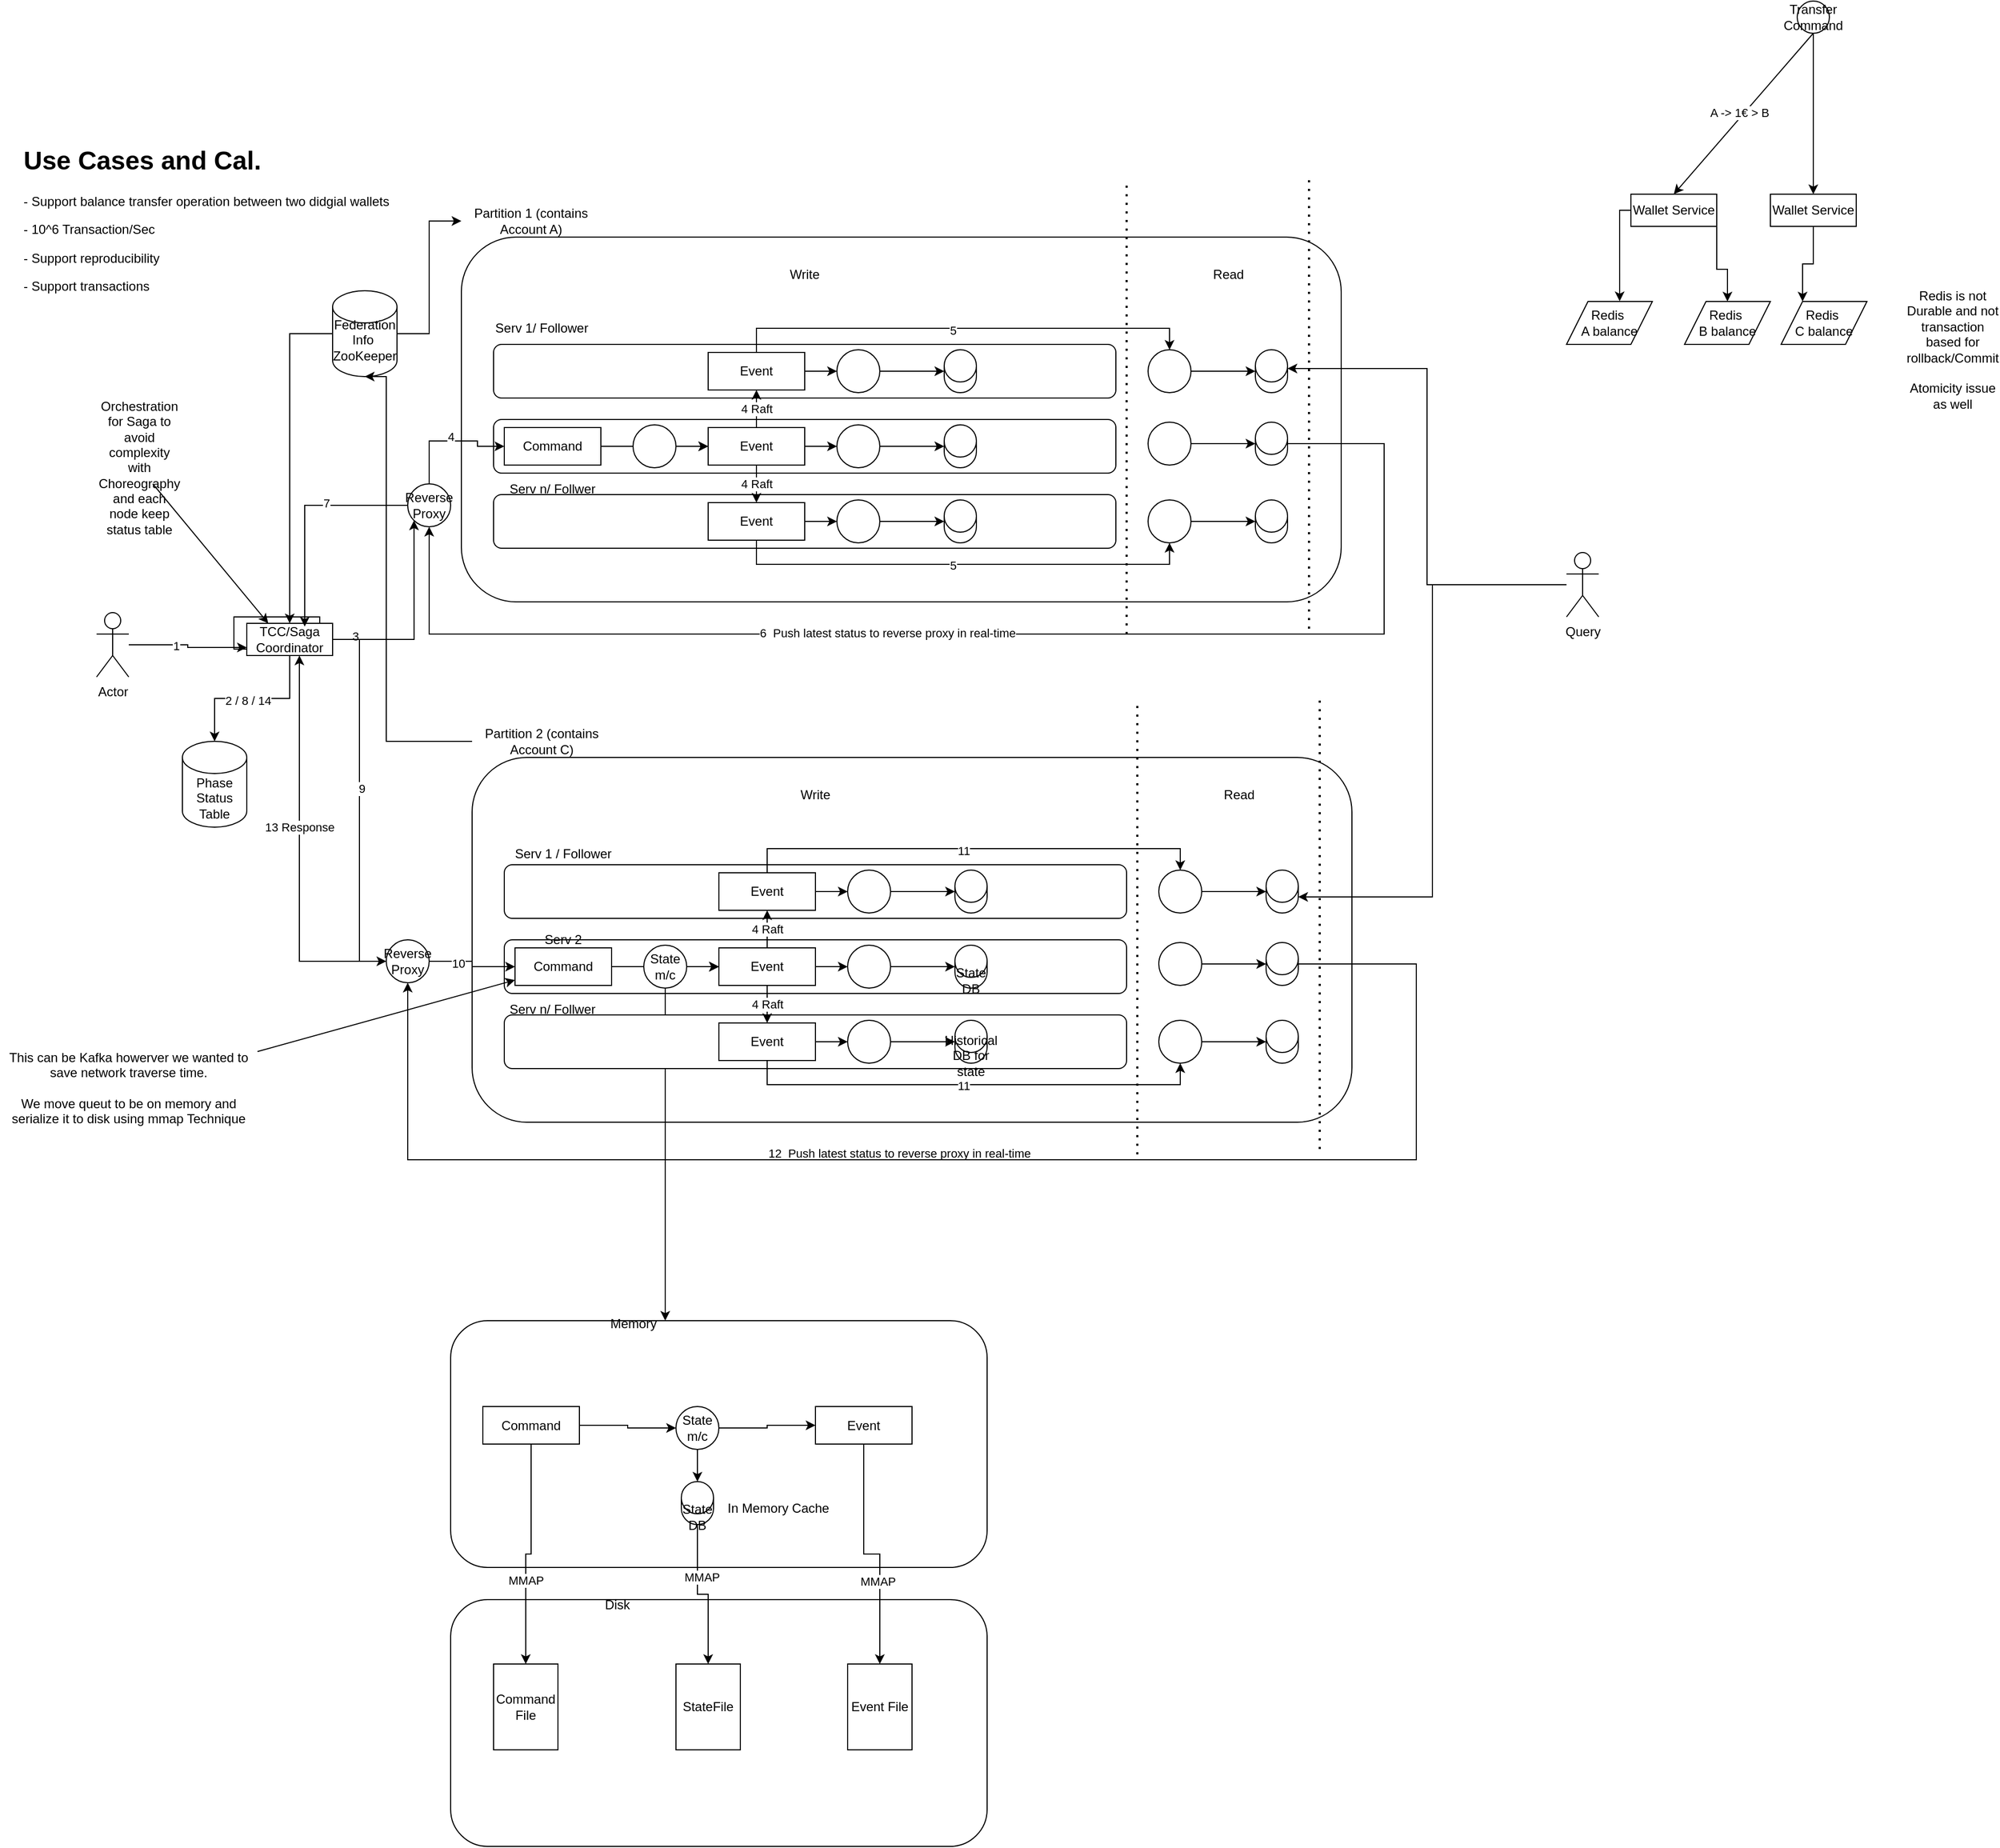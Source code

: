<mxfile version="24.7.17">
  <diagram name="Page-1" id="xOBLhyYj3MYxFQuUd8QE">
    <mxGraphModel dx="2524" dy="1816" grid="1" gridSize="10" guides="1" tooltips="1" connect="1" arrows="1" fold="1" page="1" pageScale="1" pageWidth="850" pageHeight="1100" math="0" shadow="0">
      <root>
        <mxCell id="0" />
        <mxCell id="1" parent="0" />
        <mxCell id="aTDH64eMhzKc28g5l6rG-189" value="" style="rounded=0;whiteSpace=wrap;html=1;" parent="1" vertex="1">
          <mxGeometry x="-232" y="544" width="80" height="30" as="geometry" />
        </mxCell>
        <mxCell id="gIsAO9YqK1bIzBQVH5LV-1" value="&lt;h1 style=&quot;margin-top: 0px;&quot;&gt;Use Cases and Cal.&lt;/h1&gt;&lt;p&gt;- Support balance transfer operation between two didgial wallets&lt;/p&gt;&lt;p&gt;- 10^6 Transaction/Sec&lt;/p&gt;&lt;p&gt;- Support reproducibility&lt;/p&gt;&lt;p&gt;- Support transactions&lt;/p&gt;" style="text;html=1;whiteSpace=wrap;overflow=hidden;rounded=0;" parent="1" vertex="1">
          <mxGeometry x="-430" y="97.5" width="350" height="162.5" as="geometry" />
        </mxCell>
        <mxCell id="aTDH64eMhzKc28g5l6rG-17" style="edgeStyle=orthogonalEdgeStyle;rounded=0;orthogonalLoop=1;jettySize=auto;html=1;entryX=0.5;entryY=0;entryDx=0;entryDy=0;" parent="1" source="gIsAO9YqK1bIzBQVH5LV-3" target="aTDH64eMhzKc28g5l6rG-14" edge="1">
          <mxGeometry relative="1" as="geometry">
            <Array as="points">
              <mxPoint x="1150" y="220" />
            </Array>
          </mxGeometry>
        </mxCell>
        <mxCell id="gIsAO9YqK1bIzBQVH5LV-3" value="Wallet Service" style="rounded=0;whiteSpace=wrap;html=1;" parent="1" vertex="1">
          <mxGeometry x="1070" y="150" width="80" height="30" as="geometry" />
        </mxCell>
        <mxCell id="aTDH64eMhzKc28g5l6rG-21" style="edgeStyle=orthogonalEdgeStyle;rounded=0;orthogonalLoop=1;jettySize=auto;html=1;entryX=0.25;entryY=0;entryDx=0;entryDy=0;" parent="1" source="aTDH64eMhzKc28g5l6rG-1" target="aTDH64eMhzKc28g5l6rG-15" edge="1">
          <mxGeometry relative="1" as="geometry" />
        </mxCell>
        <mxCell id="aTDH64eMhzKc28g5l6rG-1" value="Wallet Service" style="rounded=0;whiteSpace=wrap;html=1;" parent="1" vertex="1">
          <mxGeometry x="1200" y="150" width="80" height="30" as="geometry" />
        </mxCell>
        <mxCell id="aTDH64eMhzKc28g5l6rG-12" style="edgeStyle=orthogonalEdgeStyle;rounded=0;orthogonalLoop=1;jettySize=auto;html=1;entryX=0.5;entryY=0;entryDx=0;entryDy=0;" parent="1" source="aTDH64eMhzKc28g5l6rG-4" target="aTDH64eMhzKc28g5l6rG-1" edge="1">
          <mxGeometry relative="1" as="geometry" />
        </mxCell>
        <mxCell id="aTDH64eMhzKc28g5l6rG-4" value="Transfer Command" style="ellipse;whiteSpace=wrap;html=1;aspect=fixed;" parent="1" vertex="1">
          <mxGeometry x="1225" y="-30" width="30" height="30" as="geometry" />
        </mxCell>
        <mxCell id="aTDH64eMhzKc28g5l6rG-6" value="" style="endArrow=classic;html=1;rounded=0;exitX=0.5;exitY=1;exitDx=0;exitDy=0;entryX=0.5;entryY=0;entryDx=0;entryDy=0;" parent="1" source="aTDH64eMhzKc28g5l6rG-4" target="gIsAO9YqK1bIzBQVH5LV-3" edge="1">
          <mxGeometry width="50" height="50" relative="1" as="geometry">
            <mxPoint x="1220" y="80" as="sourcePoint" />
            <mxPoint x="1270" y="30" as="targetPoint" />
          </mxGeometry>
        </mxCell>
        <mxCell id="aTDH64eMhzKc28g5l6rG-7" value="A -&amp;gt; 1€ &amp;gt; B" style="edgeLabel;html=1;align=center;verticalAlign=middle;resizable=0;points=[];" parent="aTDH64eMhzKc28g5l6rG-6" connectable="0" vertex="1">
          <mxGeometry x="0.019" y="-4" relative="1" as="geometry">
            <mxPoint as="offset" />
          </mxGeometry>
        </mxCell>
        <mxCell id="aTDH64eMhzKc28g5l6rG-34" style="edgeStyle=orthogonalEdgeStyle;rounded=0;orthogonalLoop=1;jettySize=auto;html=1;" parent="1" source="aTDH64eMhzKc28g5l6rG-8" target="aTDH64eMhzKc28g5l6rG-33" edge="1">
          <mxGeometry relative="1" as="geometry">
            <Array as="points">
              <mxPoint x="-50" y="280" />
              <mxPoint x="-50" y="175" />
            </Array>
          </mxGeometry>
        </mxCell>
        <mxCell id="aTDH64eMhzKc28g5l6rG-188" style="edgeStyle=orthogonalEdgeStyle;rounded=0;orthogonalLoop=1;jettySize=auto;html=1;entryX=0.5;entryY=0;entryDx=0;entryDy=0;" parent="1" source="aTDH64eMhzKc28g5l6rG-8" target="aTDH64eMhzKc28g5l6rG-25" edge="1">
          <mxGeometry relative="1" as="geometry">
            <Array as="points">
              <mxPoint x="-180" y="280" />
            </Array>
          </mxGeometry>
        </mxCell>
        <mxCell id="aTDH64eMhzKc28g5l6rG-8" value="Federation Info&amp;nbsp;&lt;br&gt;ZooKeeper&lt;br&gt;&lt;div&gt;&lt;br&gt;&lt;/div&gt;" style="shape=cylinder3;whiteSpace=wrap;html=1;boundedLbl=1;backgroundOutline=1;size=15;" parent="1" vertex="1">
          <mxGeometry x="-140" y="240" width="60" height="80" as="geometry" />
        </mxCell>
        <mxCell id="aTDH64eMhzKc28g5l6rG-13" value="Redis&amp;nbsp;&lt;br&gt;A balance" style="shape=parallelogram;perimeter=parallelogramPerimeter;whiteSpace=wrap;html=1;fixedSize=1;" parent="1" vertex="1">
          <mxGeometry x="1010" y="250" width="80" height="40" as="geometry" />
        </mxCell>
        <mxCell id="aTDH64eMhzKc28g5l6rG-14" value="Redis&amp;nbsp;&lt;br&gt;B balance" style="shape=parallelogram;perimeter=parallelogramPerimeter;whiteSpace=wrap;html=1;fixedSize=1;" parent="1" vertex="1">
          <mxGeometry x="1120" y="250" width="80" height="40" as="geometry" />
        </mxCell>
        <mxCell id="aTDH64eMhzKc28g5l6rG-15" value="Redis&amp;nbsp;&lt;br&gt;C balance" style="shape=parallelogram;perimeter=parallelogramPerimeter;whiteSpace=wrap;html=1;fixedSize=1;" parent="1" vertex="1">
          <mxGeometry x="1210" y="250" width="80" height="40" as="geometry" />
        </mxCell>
        <mxCell id="aTDH64eMhzKc28g5l6rG-22" value="Redis is not Durable and not transaction based for rollback/Commit&lt;br&gt;&lt;br&gt;Atomicity issue as well" style="text;html=1;align=center;verticalAlign=middle;whiteSpace=wrap;rounded=0;" parent="1" vertex="1">
          <mxGeometry x="1340" y="280" width="60" height="30" as="geometry" />
        </mxCell>
        <mxCell id="aTDH64eMhzKc28g5l6rG-29" style="edgeStyle=orthogonalEdgeStyle;rounded=0;orthogonalLoop=1;jettySize=auto;html=1;entryX=0;entryY=0.75;entryDx=0;entryDy=0;" parent="1" source="aTDH64eMhzKc28g5l6rG-24" target="aTDH64eMhzKc28g5l6rG-25" edge="1">
          <mxGeometry relative="1" as="geometry" />
        </mxCell>
        <mxCell id="aTDH64eMhzKc28g5l6rG-91" value="1" style="edgeLabel;html=1;align=center;verticalAlign=middle;resizable=0;points=[];" parent="aTDH64eMhzKc28g5l6rG-29" connectable="0" vertex="1">
          <mxGeometry x="-0.218" y="-1" relative="1" as="geometry">
            <mxPoint as="offset" />
          </mxGeometry>
        </mxCell>
        <mxCell id="aTDH64eMhzKc28g5l6rG-24" value="Actor" style="shape=umlActor;verticalLabelPosition=bottom;verticalAlign=top;html=1;outlineConnect=0;" parent="1" vertex="1">
          <mxGeometry x="-360" y="540" width="30" height="60" as="geometry" />
        </mxCell>
        <mxCell id="aTDH64eMhzKc28g5l6rG-31" style="edgeStyle=orthogonalEdgeStyle;rounded=0;orthogonalLoop=1;jettySize=auto;html=1;" parent="1" source="aTDH64eMhzKc28g5l6rG-25" target="aTDH64eMhzKc28g5l6rG-30" edge="1">
          <mxGeometry relative="1" as="geometry" />
        </mxCell>
        <mxCell id="aTDH64eMhzKc28g5l6rG-92" value="2" style="edgeLabel;html=1;align=center;verticalAlign=middle;resizable=0;points=[];" parent="aTDH64eMhzKc28g5l6rG-31" connectable="0" vertex="1">
          <mxGeometry x="0.12" y="2" relative="1" as="geometry">
            <mxPoint as="offset" />
          </mxGeometry>
        </mxCell>
        <mxCell id="aTDH64eMhzKc28g5l6rG-147" value="2 / 8 / 14" style="edgeLabel;html=1;align=center;verticalAlign=middle;resizable=0;points=[];" parent="aTDH64eMhzKc28g5l6rG-31" connectable="0" vertex="1">
          <mxGeometry x="0.053" y="2" relative="1" as="geometry">
            <mxPoint as="offset" />
          </mxGeometry>
        </mxCell>
        <mxCell id="aTDH64eMhzKc28g5l6rG-89" style="edgeStyle=orthogonalEdgeStyle;rounded=0;orthogonalLoop=1;jettySize=auto;html=1;entryX=0;entryY=1;entryDx=0;entryDy=0;" parent="1" source="aTDH64eMhzKc28g5l6rG-25" target="aTDH64eMhzKc28g5l6rG-87" edge="1">
          <mxGeometry relative="1" as="geometry" />
        </mxCell>
        <mxCell id="aTDH64eMhzKc28g5l6rG-90" value="3" style="edgeLabel;html=1;align=center;verticalAlign=middle;resizable=0;points=[];" parent="aTDH64eMhzKc28g5l6rG-89" connectable="0" vertex="1">
          <mxGeometry x="-0.775" y="3" relative="1" as="geometry">
            <mxPoint as="offset" />
          </mxGeometry>
        </mxCell>
        <mxCell id="aTDH64eMhzKc28g5l6rG-149" style="edgeStyle=orthogonalEdgeStyle;rounded=0;orthogonalLoop=1;jettySize=auto;html=1;entryX=0;entryY=0.5;entryDx=0;entryDy=0;" parent="1" source="aTDH64eMhzKc28g5l6rG-25" target="aTDH64eMhzKc28g5l6rG-148" edge="1">
          <mxGeometry relative="1" as="geometry" />
        </mxCell>
        <mxCell id="aTDH64eMhzKc28g5l6rG-150" value="9" style="edgeLabel;html=1;align=center;verticalAlign=middle;resizable=0;points=[];" parent="aTDH64eMhzKc28g5l6rG-149" connectable="0" vertex="1">
          <mxGeometry x="-0.063" y="2" relative="1" as="geometry">
            <mxPoint as="offset" />
          </mxGeometry>
        </mxCell>
        <mxCell id="aTDH64eMhzKc28g5l6rG-25" value="TCC/Saga&lt;br&gt;Coordinator" style="rounded=0;whiteSpace=wrap;html=1;" parent="1" vertex="1">
          <mxGeometry x="-220" y="550" width="80" height="30" as="geometry" />
        </mxCell>
        <mxCell id="aTDH64eMhzKc28g5l6rG-26" value="Orchestration for Saga to avoid complexity with Choreography and each node keep status table" style="text;html=1;align=center;verticalAlign=middle;whiteSpace=wrap;rounded=0;" parent="1" vertex="1">
          <mxGeometry x="-350" y="390" width="60" height="30" as="geometry" />
        </mxCell>
        <mxCell id="aTDH64eMhzKc28g5l6rG-27" value="" style="endArrow=classic;html=1;rounded=0;entryX=0.25;entryY=0;entryDx=0;entryDy=0;" parent="1" source="aTDH64eMhzKc28g5l6rG-26" target="aTDH64eMhzKc28g5l6rG-25" edge="1">
          <mxGeometry width="50" height="50" relative="1" as="geometry">
            <mxPoint x="-170" y="470" as="sourcePoint" />
            <mxPoint x="-120" y="420" as="targetPoint" />
          </mxGeometry>
        </mxCell>
        <mxCell id="aTDH64eMhzKc28g5l6rG-30" value="&lt;div&gt;Phase Status Table&lt;/div&gt;" style="shape=cylinder3;whiteSpace=wrap;html=1;boundedLbl=1;backgroundOutline=1;size=15;" parent="1" vertex="1">
          <mxGeometry x="-280" y="660" width="60" height="80" as="geometry" />
        </mxCell>
        <mxCell id="aTDH64eMhzKc28g5l6rG-32" value="" style="rounded=1;whiteSpace=wrap;html=1;" parent="1" vertex="1">
          <mxGeometry x="-20" y="190" width="820" height="340" as="geometry" />
        </mxCell>
        <mxCell id="aTDH64eMhzKc28g5l6rG-33" value="Partition 1 (contains Account A)" style="text;html=1;align=center;verticalAlign=middle;whiteSpace=wrap;rounded=0;" parent="1" vertex="1">
          <mxGeometry x="-20" y="160" width="130" height="30" as="geometry" />
        </mxCell>
        <mxCell id="aTDH64eMhzKc28g5l6rG-36" value="" style="rounded=1;whiteSpace=wrap;html=1;" parent="1" vertex="1">
          <mxGeometry x="10" y="360" width="580" height="50" as="geometry" />
        </mxCell>
        <mxCell id="aTDH64eMhzKc28g5l6rG-46" value="" style="edgeStyle=orthogonalEdgeStyle;rounded=0;orthogonalLoop=1;jettySize=auto;html=1;" parent="1" source="aTDH64eMhzKc28g5l6rG-38" target="aTDH64eMhzKc28g5l6rG-40" edge="1">
          <mxGeometry relative="1" as="geometry" />
        </mxCell>
        <mxCell id="aTDH64eMhzKc28g5l6rG-38" value="Command" style="rounded=0;whiteSpace=wrap;html=1;" parent="1" vertex="1">
          <mxGeometry x="20" y="367.5" width="90" height="35" as="geometry" />
        </mxCell>
        <mxCell id="aTDH64eMhzKc28g5l6rG-45" value="" style="edgeStyle=orthogonalEdgeStyle;rounded=0;orthogonalLoop=1;jettySize=auto;html=1;" parent="1" source="aTDH64eMhzKc28g5l6rG-39" target="aTDH64eMhzKc28g5l6rG-40" edge="1">
          <mxGeometry relative="1" as="geometry" />
        </mxCell>
        <mxCell id="aTDH64eMhzKc28g5l6rG-39" value="" style="ellipse;whiteSpace=wrap;html=1;aspect=fixed;" parent="1" vertex="1">
          <mxGeometry x="140" y="365" width="40" height="40" as="geometry" />
        </mxCell>
        <mxCell id="aTDH64eMhzKc28g5l6rG-44" style="edgeStyle=orthogonalEdgeStyle;rounded=0;orthogonalLoop=1;jettySize=auto;html=1;" parent="1" source="aTDH64eMhzKc28g5l6rG-40" target="aTDH64eMhzKc28g5l6rG-41" edge="1">
          <mxGeometry relative="1" as="geometry" />
        </mxCell>
        <mxCell id="aTDH64eMhzKc28g5l6rG-40" value="Event" style="rounded=0;whiteSpace=wrap;html=1;" parent="1" vertex="1">
          <mxGeometry x="210" y="367.5" width="90" height="35" as="geometry" />
        </mxCell>
        <mxCell id="aTDH64eMhzKc28g5l6rG-43" style="edgeStyle=orthogonalEdgeStyle;rounded=0;orthogonalLoop=1;jettySize=auto;html=1;" parent="1" source="aTDH64eMhzKc28g5l6rG-41" target="aTDH64eMhzKc28g5l6rG-42" edge="1">
          <mxGeometry relative="1" as="geometry" />
        </mxCell>
        <mxCell id="aTDH64eMhzKc28g5l6rG-41" value="" style="ellipse;whiteSpace=wrap;html=1;aspect=fixed;" parent="1" vertex="1">
          <mxGeometry x="330" y="365" width="40" height="40" as="geometry" />
        </mxCell>
        <mxCell id="aTDH64eMhzKc28g5l6rG-42" value="" style="shape=cylinder3;whiteSpace=wrap;html=1;boundedLbl=1;backgroundOutline=1;size=15;" parent="1" vertex="1">
          <mxGeometry x="430" y="365" width="30" height="40" as="geometry" />
        </mxCell>
        <mxCell id="aTDH64eMhzKc28g5l6rG-47" value="" style="rounded=1;whiteSpace=wrap;html=1;" parent="1" vertex="1">
          <mxGeometry x="10" y="430" width="580" height="50" as="geometry" />
        </mxCell>
        <mxCell id="aTDH64eMhzKc28g5l6rG-52" style="edgeStyle=orthogonalEdgeStyle;rounded=0;orthogonalLoop=1;jettySize=auto;html=1;" parent="1" source="aTDH64eMhzKc28g5l6rG-53" target="aTDH64eMhzKc28g5l6rG-55" edge="1">
          <mxGeometry relative="1" as="geometry" />
        </mxCell>
        <mxCell id="aTDH64eMhzKc28g5l6rG-81" style="edgeStyle=orthogonalEdgeStyle;rounded=0;orthogonalLoop=1;jettySize=auto;html=1;entryX=0.5;entryY=1;entryDx=0;entryDy=0;" parent="1" source="aTDH64eMhzKc28g5l6rG-53" target="aTDH64eMhzKc28g5l6rG-77" edge="1">
          <mxGeometry relative="1" as="geometry">
            <Array as="points">
              <mxPoint x="255" y="495" />
              <mxPoint x="640" y="495" />
            </Array>
          </mxGeometry>
        </mxCell>
        <mxCell id="aTDH64eMhzKc28g5l6rG-98" value="5" style="edgeLabel;html=1;align=center;verticalAlign=middle;resizable=0;points=[];" parent="aTDH64eMhzKc28g5l6rG-81" connectable="0" vertex="1">
          <mxGeometry x="-0.043" y="-1" relative="1" as="geometry">
            <mxPoint x="1" as="offset" />
          </mxGeometry>
        </mxCell>
        <mxCell id="aTDH64eMhzKc28g5l6rG-53" value="Event" style="rounded=0;whiteSpace=wrap;html=1;" parent="1" vertex="1">
          <mxGeometry x="210" y="437.5" width="90" height="35" as="geometry" />
        </mxCell>
        <mxCell id="aTDH64eMhzKc28g5l6rG-54" style="edgeStyle=orthogonalEdgeStyle;rounded=0;orthogonalLoop=1;jettySize=auto;html=1;" parent="1" source="aTDH64eMhzKc28g5l6rG-55" target="aTDH64eMhzKc28g5l6rG-56" edge="1">
          <mxGeometry relative="1" as="geometry" />
        </mxCell>
        <mxCell id="aTDH64eMhzKc28g5l6rG-55" value="" style="ellipse;whiteSpace=wrap;html=1;aspect=fixed;" parent="1" vertex="1">
          <mxGeometry x="330" y="435" width="40" height="40" as="geometry" />
        </mxCell>
        <mxCell id="aTDH64eMhzKc28g5l6rG-56" value="" style="shape=cylinder3;whiteSpace=wrap;html=1;boundedLbl=1;backgroundOutline=1;size=15;" parent="1" vertex="1">
          <mxGeometry x="430" y="435" width="30" height="40" as="geometry" />
        </mxCell>
        <mxCell id="aTDH64eMhzKc28g5l6rG-57" value="" style="rounded=1;whiteSpace=wrap;html=1;" parent="1" vertex="1">
          <mxGeometry x="10" y="290" width="580" height="50" as="geometry" />
        </mxCell>
        <mxCell id="aTDH64eMhzKc28g5l6rG-62" style="edgeStyle=orthogonalEdgeStyle;rounded=0;orthogonalLoop=1;jettySize=auto;html=1;" parent="1" source="aTDH64eMhzKc28g5l6rG-63" target="aTDH64eMhzKc28g5l6rG-65" edge="1">
          <mxGeometry relative="1" as="geometry" />
        </mxCell>
        <mxCell id="aTDH64eMhzKc28g5l6rG-80" style="edgeStyle=orthogonalEdgeStyle;rounded=0;orthogonalLoop=1;jettySize=auto;html=1;entryX=0.5;entryY=0;entryDx=0;entryDy=0;" parent="1" source="aTDH64eMhzKc28g5l6rG-63" target="aTDH64eMhzKc28g5l6rG-69" edge="1">
          <mxGeometry relative="1" as="geometry">
            <Array as="points">
              <mxPoint x="255" y="275" />
              <mxPoint x="640" y="275" />
            </Array>
          </mxGeometry>
        </mxCell>
        <mxCell id="aTDH64eMhzKc28g5l6rG-99" value="5" style="edgeLabel;html=1;align=center;verticalAlign=middle;resizable=0;points=[];" parent="aTDH64eMhzKc28g5l6rG-80" connectable="0" vertex="1">
          <mxGeometry x="-0.043" y="-2" relative="1" as="geometry">
            <mxPoint x="1" as="offset" />
          </mxGeometry>
        </mxCell>
        <mxCell id="aTDH64eMhzKc28g5l6rG-63" value="Event" style="rounded=0;whiteSpace=wrap;html=1;" parent="1" vertex="1">
          <mxGeometry x="210" y="297.5" width="90" height="35" as="geometry" />
        </mxCell>
        <mxCell id="aTDH64eMhzKc28g5l6rG-64" style="edgeStyle=orthogonalEdgeStyle;rounded=0;orthogonalLoop=1;jettySize=auto;html=1;" parent="1" source="aTDH64eMhzKc28g5l6rG-65" target="aTDH64eMhzKc28g5l6rG-66" edge="1">
          <mxGeometry relative="1" as="geometry" />
        </mxCell>
        <mxCell id="aTDH64eMhzKc28g5l6rG-65" value="" style="ellipse;whiteSpace=wrap;html=1;aspect=fixed;" parent="1" vertex="1">
          <mxGeometry x="330" y="295" width="40" height="40" as="geometry" />
        </mxCell>
        <mxCell id="aTDH64eMhzKc28g5l6rG-66" value="" style="shape=cylinder3;whiteSpace=wrap;html=1;boundedLbl=1;backgroundOutline=1;size=15;" parent="1" vertex="1">
          <mxGeometry x="430" y="295" width="30" height="40" as="geometry" />
        </mxCell>
        <mxCell id="aTDH64eMhzKc28g5l6rG-67" value="4 Raft" style="edgeStyle=orthogonalEdgeStyle;rounded=0;orthogonalLoop=1;jettySize=auto;html=1;entryX=0.5;entryY=1;entryDx=0;entryDy=0;" parent="1" source="aTDH64eMhzKc28g5l6rG-40" target="aTDH64eMhzKc28g5l6rG-63" edge="1">
          <mxGeometry relative="1" as="geometry" />
        </mxCell>
        <mxCell id="aTDH64eMhzKc28g5l6rG-68" value="4 Raft" style="edgeStyle=orthogonalEdgeStyle;rounded=0;orthogonalLoop=1;jettySize=auto;html=1;" parent="1" source="aTDH64eMhzKc28g5l6rG-40" target="aTDH64eMhzKc28g5l6rG-53" edge="1">
          <mxGeometry relative="1" as="geometry" />
        </mxCell>
        <mxCell id="aTDH64eMhzKc28g5l6rG-69" value="" style="ellipse;whiteSpace=wrap;html=1;aspect=fixed;" parent="1" vertex="1">
          <mxGeometry x="620" y="295" width="40" height="40" as="geometry" />
        </mxCell>
        <mxCell id="aTDH64eMhzKc28g5l6rG-70" value="" style="shape=cylinder3;whiteSpace=wrap;html=1;boundedLbl=1;backgroundOutline=1;size=15;" parent="1" vertex="1">
          <mxGeometry x="720" y="295" width="30" height="40" as="geometry" />
        </mxCell>
        <mxCell id="aTDH64eMhzKc28g5l6rG-71" style="edgeStyle=orthogonalEdgeStyle;rounded=0;orthogonalLoop=1;jettySize=auto;html=1;entryX=0;entryY=0.5;entryDx=0;entryDy=0;entryPerimeter=0;" parent="1" source="aTDH64eMhzKc28g5l6rG-69" target="aTDH64eMhzKc28g5l6rG-70" edge="1">
          <mxGeometry relative="1" as="geometry" />
        </mxCell>
        <mxCell id="aTDH64eMhzKc28g5l6rG-74" value="" style="ellipse;whiteSpace=wrap;html=1;aspect=fixed;" parent="1" vertex="1">
          <mxGeometry x="620" y="362.5" width="40" height="40" as="geometry" />
        </mxCell>
        <mxCell id="aTDH64eMhzKc28g5l6rG-86" style="edgeStyle=orthogonalEdgeStyle;rounded=0;orthogonalLoop=1;jettySize=auto;html=1;entryX=0.5;entryY=1;entryDx=0;entryDy=0;" parent="1" source="aTDH64eMhzKc28g5l6rG-75" target="aTDH64eMhzKc28g5l6rG-87" edge="1">
          <mxGeometry relative="1" as="geometry">
            <mxPoint x="-70" y="510" as="targetPoint" />
            <Array as="points">
              <mxPoint x="840" y="383" />
              <mxPoint x="840" y="560" />
              <mxPoint x="-50" y="560" />
            </Array>
          </mxGeometry>
        </mxCell>
        <mxCell id="aTDH64eMhzKc28g5l6rG-100" value="6&amp;nbsp; Push latest status to reverse proxy in real-time" style="edgeLabel;html=1;align=center;verticalAlign=middle;resizable=0;points=[];" parent="aTDH64eMhzKc28g5l6rG-86" connectable="0" vertex="1">
          <mxGeometry x="0.162" y="-1" relative="1" as="geometry">
            <mxPoint as="offset" />
          </mxGeometry>
        </mxCell>
        <mxCell id="aTDH64eMhzKc28g5l6rG-75" value="" style="shape=cylinder3;whiteSpace=wrap;html=1;boundedLbl=1;backgroundOutline=1;size=15;" parent="1" vertex="1">
          <mxGeometry x="720" y="362.5" width="30" height="40" as="geometry" />
        </mxCell>
        <mxCell id="aTDH64eMhzKc28g5l6rG-76" style="edgeStyle=orthogonalEdgeStyle;rounded=0;orthogonalLoop=1;jettySize=auto;html=1;entryX=0;entryY=0.5;entryDx=0;entryDy=0;entryPerimeter=0;" parent="1" source="aTDH64eMhzKc28g5l6rG-74" target="aTDH64eMhzKc28g5l6rG-75" edge="1">
          <mxGeometry relative="1" as="geometry" />
        </mxCell>
        <mxCell id="aTDH64eMhzKc28g5l6rG-77" value="" style="ellipse;whiteSpace=wrap;html=1;aspect=fixed;" parent="1" vertex="1">
          <mxGeometry x="620" y="435" width="40" height="40" as="geometry" />
        </mxCell>
        <mxCell id="aTDH64eMhzKc28g5l6rG-78" value="" style="shape=cylinder3;whiteSpace=wrap;html=1;boundedLbl=1;backgroundOutline=1;size=15;" parent="1" vertex="1">
          <mxGeometry x="720" y="435" width="30" height="40" as="geometry" />
        </mxCell>
        <mxCell id="aTDH64eMhzKc28g5l6rG-79" style="edgeStyle=orthogonalEdgeStyle;rounded=0;orthogonalLoop=1;jettySize=auto;html=1;entryX=0;entryY=0.5;entryDx=0;entryDy=0;entryPerimeter=0;" parent="1" source="aTDH64eMhzKc28g5l6rG-77" target="aTDH64eMhzKc28g5l6rG-78" edge="1">
          <mxGeometry relative="1" as="geometry" />
        </mxCell>
        <mxCell id="aTDH64eMhzKc28g5l6rG-82" value="" style="endArrow=none;dashed=1;html=1;dashPattern=1 3;strokeWidth=2;rounded=0;" parent="1" edge="1">
          <mxGeometry width="50" height="50" relative="1" as="geometry">
            <mxPoint x="600" y="560" as="sourcePoint" />
            <mxPoint x="600" y="140" as="targetPoint" />
          </mxGeometry>
        </mxCell>
        <mxCell id="aTDH64eMhzKc28g5l6rG-83" value="Write" style="text;html=1;align=center;verticalAlign=middle;whiteSpace=wrap;rounded=0;" parent="1" vertex="1">
          <mxGeometry x="235" y="210" width="130" height="30" as="geometry" />
        </mxCell>
        <mxCell id="aTDH64eMhzKc28g5l6rG-84" value="Read" style="text;html=1;align=center;verticalAlign=middle;whiteSpace=wrap;rounded=0;" parent="1" vertex="1">
          <mxGeometry x="630" y="210" width="130" height="30" as="geometry" />
        </mxCell>
        <mxCell id="aTDH64eMhzKc28g5l6rG-85" value="" style="endArrow=none;dashed=1;html=1;dashPattern=1 3;strokeWidth=2;rounded=0;" parent="1" edge="1">
          <mxGeometry width="50" height="50" relative="1" as="geometry">
            <mxPoint x="770" y="555" as="sourcePoint" />
            <mxPoint x="770" y="135" as="targetPoint" />
          </mxGeometry>
        </mxCell>
        <mxCell id="aTDH64eMhzKc28g5l6rG-96" style="edgeStyle=orthogonalEdgeStyle;rounded=0;orthogonalLoop=1;jettySize=auto;html=1;entryX=0;entryY=0.5;entryDx=0;entryDy=0;" parent="1" source="aTDH64eMhzKc28g5l6rG-87" target="aTDH64eMhzKc28g5l6rG-38" edge="1">
          <mxGeometry relative="1" as="geometry">
            <Array as="points">
              <mxPoint x="-50" y="380" />
              <mxPoint x="-5" y="380" />
              <mxPoint x="-5" y="385" />
            </Array>
          </mxGeometry>
        </mxCell>
        <mxCell id="aTDH64eMhzKc28g5l6rG-97" value="4" style="edgeLabel;html=1;align=center;verticalAlign=middle;resizable=0;points=[];" parent="aTDH64eMhzKc28g5l6rG-96" connectable="0" vertex="1">
          <mxGeometry x="0.043" y="4" relative="1" as="geometry">
            <mxPoint as="offset" />
          </mxGeometry>
        </mxCell>
        <mxCell id="aTDH64eMhzKc28g5l6rG-87" value="Reverse Proxy" style="ellipse;whiteSpace=wrap;html=1;aspect=fixed;" parent="1" vertex="1">
          <mxGeometry x="-70" y="420" width="40" height="40" as="geometry" />
        </mxCell>
        <mxCell id="aTDH64eMhzKc28g5l6rG-88" style="edgeStyle=orthogonalEdgeStyle;rounded=0;orthogonalLoop=1;jettySize=auto;html=1;entryX=0.675;entryY=0.1;entryDx=0;entryDy=0;entryPerimeter=0;" parent="1" source="aTDH64eMhzKc28g5l6rG-87" target="aTDH64eMhzKc28g5l6rG-25" edge="1">
          <mxGeometry relative="1" as="geometry" />
        </mxCell>
        <mxCell id="aTDH64eMhzKc28g5l6rG-146" value="7" style="edgeLabel;html=1;align=center;verticalAlign=middle;resizable=0;points=[];" parent="aTDH64eMhzKc28g5l6rG-88" connectable="0" vertex="1">
          <mxGeometry x="-0.273" y="-2" relative="1" as="geometry">
            <mxPoint as="offset" />
          </mxGeometry>
        </mxCell>
        <mxCell id="aTDH64eMhzKc28g5l6rG-101" value="" style="rounded=1;whiteSpace=wrap;html=1;" parent="1" vertex="1">
          <mxGeometry x="-10" y="675" width="820" height="340" as="geometry" />
        </mxCell>
        <mxCell id="aTDH64eMhzKc28g5l6rG-102" value="Partition 2 (contains Account C)" style="text;html=1;align=center;verticalAlign=middle;whiteSpace=wrap;rounded=0;" parent="1" vertex="1">
          <mxGeometry x="-10" y="645" width="130" height="30" as="geometry" />
        </mxCell>
        <mxCell id="aTDH64eMhzKc28g5l6rG-103" value="" style="rounded=1;whiteSpace=wrap;html=1;" parent="1" vertex="1">
          <mxGeometry x="20" y="845" width="580" height="50" as="geometry" />
        </mxCell>
        <mxCell id="aTDH64eMhzKc28g5l6rG-104" value="" style="edgeStyle=orthogonalEdgeStyle;rounded=0;orthogonalLoop=1;jettySize=auto;html=1;" parent="1" source="aTDH64eMhzKc28g5l6rG-105" target="aTDH64eMhzKc28g5l6rG-109" edge="1">
          <mxGeometry relative="1" as="geometry" />
        </mxCell>
        <mxCell id="aTDH64eMhzKc28g5l6rG-105" value="Command" style="rounded=0;whiteSpace=wrap;html=1;" parent="1" vertex="1">
          <mxGeometry x="30" y="852.5" width="90" height="35" as="geometry" />
        </mxCell>
        <mxCell id="aTDH64eMhzKc28g5l6rG-106" value="" style="edgeStyle=orthogonalEdgeStyle;rounded=0;orthogonalLoop=1;jettySize=auto;html=1;" parent="1" source="aTDH64eMhzKc28g5l6rG-107" target="aTDH64eMhzKc28g5l6rG-109" edge="1">
          <mxGeometry relative="1" as="geometry" />
        </mxCell>
        <mxCell id="aTDH64eMhzKc28g5l6rG-157" value="" style="edgeStyle=orthogonalEdgeStyle;rounded=0;orthogonalLoop=1;jettySize=auto;html=1;" parent="1" source="aTDH64eMhzKc28g5l6rG-107" target="aTDH64eMhzKc28g5l6rG-109" edge="1">
          <mxGeometry relative="1" as="geometry" />
        </mxCell>
        <mxCell id="aTDH64eMhzKc28g5l6rG-158" style="edgeStyle=orthogonalEdgeStyle;rounded=0;orthogonalLoop=1;jettySize=auto;html=1;" parent="1" source="aTDH64eMhzKc28g5l6rG-107" edge="1">
          <mxGeometry relative="1" as="geometry">
            <mxPoint x="170" y="1200" as="targetPoint" />
          </mxGeometry>
        </mxCell>
        <mxCell id="aTDH64eMhzKc28g5l6rG-107" value="State m/c" style="ellipse;whiteSpace=wrap;html=1;aspect=fixed;" parent="1" vertex="1">
          <mxGeometry x="150" y="850" width="40" height="40" as="geometry" />
        </mxCell>
        <mxCell id="aTDH64eMhzKc28g5l6rG-108" style="edgeStyle=orthogonalEdgeStyle;rounded=0;orthogonalLoop=1;jettySize=auto;html=1;" parent="1" source="aTDH64eMhzKc28g5l6rG-109" target="aTDH64eMhzKc28g5l6rG-111" edge="1">
          <mxGeometry relative="1" as="geometry" />
        </mxCell>
        <mxCell id="aTDH64eMhzKc28g5l6rG-109" value="Event" style="rounded=0;whiteSpace=wrap;html=1;" parent="1" vertex="1">
          <mxGeometry x="220" y="852.5" width="90" height="35" as="geometry" />
        </mxCell>
        <mxCell id="aTDH64eMhzKc28g5l6rG-110" style="edgeStyle=orthogonalEdgeStyle;rounded=0;orthogonalLoop=1;jettySize=auto;html=1;" parent="1" source="aTDH64eMhzKc28g5l6rG-111" target="aTDH64eMhzKc28g5l6rG-112" edge="1">
          <mxGeometry relative="1" as="geometry" />
        </mxCell>
        <mxCell id="aTDH64eMhzKc28g5l6rG-111" value="" style="ellipse;whiteSpace=wrap;html=1;aspect=fixed;" parent="1" vertex="1">
          <mxGeometry x="340" y="850" width="40" height="40" as="geometry" />
        </mxCell>
        <mxCell id="aTDH64eMhzKc28g5l6rG-112" value="State DB" style="shape=cylinder3;whiteSpace=wrap;html=1;boundedLbl=1;backgroundOutline=1;size=15;" parent="1" vertex="1">
          <mxGeometry x="440" y="850" width="30" height="40" as="geometry" />
        </mxCell>
        <mxCell id="aTDH64eMhzKc28g5l6rG-113" value="" style="rounded=1;whiteSpace=wrap;html=1;" parent="1" vertex="1">
          <mxGeometry x="20" y="915" width="580" height="50" as="geometry" />
        </mxCell>
        <mxCell id="aTDH64eMhzKc28g5l6rG-114" style="edgeStyle=orthogonalEdgeStyle;rounded=0;orthogonalLoop=1;jettySize=auto;html=1;" parent="1" source="aTDH64eMhzKc28g5l6rG-117" target="aTDH64eMhzKc28g5l6rG-119" edge="1">
          <mxGeometry relative="1" as="geometry" />
        </mxCell>
        <mxCell id="aTDH64eMhzKc28g5l6rG-115" style="edgeStyle=orthogonalEdgeStyle;rounded=0;orthogonalLoop=1;jettySize=auto;html=1;entryX=0.5;entryY=1;entryDx=0;entryDy=0;" parent="1" source="aTDH64eMhzKc28g5l6rG-117" target="aTDH64eMhzKc28g5l6rG-138" edge="1">
          <mxGeometry relative="1" as="geometry">
            <Array as="points">
              <mxPoint x="265" y="980" />
              <mxPoint x="650" y="980" />
            </Array>
          </mxGeometry>
        </mxCell>
        <mxCell id="aTDH64eMhzKc28g5l6rG-116" value="11" style="edgeLabel;html=1;align=center;verticalAlign=middle;resizable=0;points=[];" parent="aTDH64eMhzKc28g5l6rG-115" connectable="0" vertex="1">
          <mxGeometry x="-0.043" y="-1" relative="1" as="geometry">
            <mxPoint x="1" as="offset" />
          </mxGeometry>
        </mxCell>
        <mxCell id="aTDH64eMhzKc28g5l6rG-117" value="Event" style="rounded=0;whiteSpace=wrap;html=1;" parent="1" vertex="1">
          <mxGeometry x="220" y="922.5" width="90" height="35" as="geometry" />
        </mxCell>
        <mxCell id="aTDH64eMhzKc28g5l6rG-118" style="edgeStyle=orthogonalEdgeStyle;rounded=0;orthogonalLoop=1;jettySize=auto;html=1;" parent="1" source="aTDH64eMhzKc28g5l6rG-119" target="aTDH64eMhzKc28g5l6rG-120" edge="1">
          <mxGeometry relative="1" as="geometry" />
        </mxCell>
        <mxCell id="aTDH64eMhzKc28g5l6rG-119" value="" style="ellipse;whiteSpace=wrap;html=1;aspect=fixed;" parent="1" vertex="1">
          <mxGeometry x="340" y="920" width="40" height="40" as="geometry" />
        </mxCell>
        <mxCell id="aTDH64eMhzKc28g5l6rG-120" value="Historical DB for state" style="shape=cylinder3;whiteSpace=wrap;html=1;boundedLbl=1;backgroundOutline=1;size=15;" parent="1" vertex="1">
          <mxGeometry x="440" y="920" width="30" height="40" as="geometry" />
        </mxCell>
        <mxCell id="aTDH64eMhzKc28g5l6rG-121" value="" style="rounded=1;whiteSpace=wrap;html=1;" parent="1" vertex="1">
          <mxGeometry x="20" y="775" width="580" height="50" as="geometry" />
        </mxCell>
        <mxCell id="aTDH64eMhzKc28g5l6rG-122" style="edgeStyle=orthogonalEdgeStyle;rounded=0;orthogonalLoop=1;jettySize=auto;html=1;" parent="1" source="aTDH64eMhzKc28g5l6rG-125" target="aTDH64eMhzKc28g5l6rG-127" edge="1">
          <mxGeometry relative="1" as="geometry" />
        </mxCell>
        <mxCell id="aTDH64eMhzKc28g5l6rG-123" style="edgeStyle=orthogonalEdgeStyle;rounded=0;orthogonalLoop=1;jettySize=auto;html=1;entryX=0.5;entryY=0;entryDx=0;entryDy=0;" parent="1" source="aTDH64eMhzKc28g5l6rG-125" target="aTDH64eMhzKc28g5l6rG-131" edge="1">
          <mxGeometry relative="1" as="geometry">
            <Array as="points">
              <mxPoint x="265" y="760" />
              <mxPoint x="650" y="760" />
            </Array>
          </mxGeometry>
        </mxCell>
        <mxCell id="aTDH64eMhzKc28g5l6rG-124" value="11" style="edgeLabel;html=1;align=center;verticalAlign=middle;resizable=0;points=[];" parent="aTDH64eMhzKc28g5l6rG-123" connectable="0" vertex="1">
          <mxGeometry x="-0.043" y="-2" relative="1" as="geometry">
            <mxPoint x="1" as="offset" />
          </mxGeometry>
        </mxCell>
        <mxCell id="aTDH64eMhzKc28g5l6rG-125" value="Event" style="rounded=0;whiteSpace=wrap;html=1;" parent="1" vertex="1">
          <mxGeometry x="220" y="782.5" width="90" height="35" as="geometry" />
        </mxCell>
        <mxCell id="aTDH64eMhzKc28g5l6rG-126" style="edgeStyle=orthogonalEdgeStyle;rounded=0;orthogonalLoop=1;jettySize=auto;html=1;" parent="1" source="aTDH64eMhzKc28g5l6rG-127" target="aTDH64eMhzKc28g5l6rG-128" edge="1">
          <mxGeometry relative="1" as="geometry" />
        </mxCell>
        <mxCell id="aTDH64eMhzKc28g5l6rG-127" value="" style="ellipse;whiteSpace=wrap;html=1;aspect=fixed;" parent="1" vertex="1">
          <mxGeometry x="340" y="780" width="40" height="40" as="geometry" />
        </mxCell>
        <mxCell id="aTDH64eMhzKc28g5l6rG-128" value="" style="shape=cylinder3;whiteSpace=wrap;html=1;boundedLbl=1;backgroundOutline=1;size=15;" parent="1" vertex="1">
          <mxGeometry x="440" y="780" width="30" height="40" as="geometry" />
        </mxCell>
        <mxCell id="aTDH64eMhzKc28g5l6rG-129" value="4 Raft" style="edgeStyle=orthogonalEdgeStyle;rounded=0;orthogonalLoop=1;jettySize=auto;html=1;entryX=0.5;entryY=1;entryDx=0;entryDy=0;" parent="1" source="aTDH64eMhzKc28g5l6rG-109" target="aTDH64eMhzKc28g5l6rG-125" edge="1">
          <mxGeometry relative="1" as="geometry" />
        </mxCell>
        <mxCell id="aTDH64eMhzKc28g5l6rG-130" value="4 Raft" style="edgeStyle=orthogonalEdgeStyle;rounded=0;orthogonalLoop=1;jettySize=auto;html=1;" parent="1" source="aTDH64eMhzKc28g5l6rG-109" target="aTDH64eMhzKc28g5l6rG-117" edge="1">
          <mxGeometry relative="1" as="geometry" />
        </mxCell>
        <mxCell id="aTDH64eMhzKc28g5l6rG-131" value="" style="ellipse;whiteSpace=wrap;html=1;aspect=fixed;" parent="1" vertex="1">
          <mxGeometry x="630" y="780" width="40" height="40" as="geometry" />
        </mxCell>
        <mxCell id="aTDH64eMhzKc28g5l6rG-132" value="" style="shape=cylinder3;whiteSpace=wrap;html=1;boundedLbl=1;backgroundOutline=1;size=15;" parent="1" vertex="1">
          <mxGeometry x="730" y="780" width="30" height="40" as="geometry" />
        </mxCell>
        <mxCell id="aTDH64eMhzKc28g5l6rG-133" style="edgeStyle=orthogonalEdgeStyle;rounded=0;orthogonalLoop=1;jettySize=auto;html=1;entryX=0;entryY=0.5;entryDx=0;entryDy=0;entryPerimeter=0;" parent="1" source="aTDH64eMhzKc28g5l6rG-131" target="aTDH64eMhzKc28g5l6rG-132" edge="1">
          <mxGeometry relative="1" as="geometry" />
        </mxCell>
        <mxCell id="aTDH64eMhzKc28g5l6rG-134" value="" style="ellipse;whiteSpace=wrap;html=1;aspect=fixed;" parent="1" vertex="1">
          <mxGeometry x="630" y="847.5" width="40" height="40" as="geometry" />
        </mxCell>
        <mxCell id="aTDH64eMhzKc28g5l6rG-135" value="12&amp;nbsp; Push latest status to reverse proxy in real-time" style="edgeLabel;html=1;align=center;verticalAlign=middle;resizable=0;points=[];" parent="1" connectable="0" vertex="1">
          <mxGeometry x="387.5" y="1044" as="geometry" />
        </mxCell>
        <mxCell id="aTDH64eMhzKc28g5l6rG-153" style="edgeStyle=orthogonalEdgeStyle;rounded=0;orthogonalLoop=1;jettySize=auto;html=1;entryX=0.5;entryY=1;entryDx=0;entryDy=0;" parent="1" source="aTDH64eMhzKc28g5l6rG-136" target="aTDH64eMhzKc28g5l6rG-148" edge="1">
          <mxGeometry relative="1" as="geometry">
            <Array as="points">
              <mxPoint x="870" y="868" />
              <mxPoint x="870" y="1050" />
              <mxPoint x="-70" y="1050" />
            </Array>
          </mxGeometry>
        </mxCell>
        <mxCell id="aTDH64eMhzKc28g5l6rG-136" value="" style="shape=cylinder3;whiteSpace=wrap;html=1;boundedLbl=1;backgroundOutline=1;size=15;" parent="1" vertex="1">
          <mxGeometry x="730" y="847.5" width="30" height="40" as="geometry" />
        </mxCell>
        <mxCell id="aTDH64eMhzKc28g5l6rG-137" style="edgeStyle=orthogonalEdgeStyle;rounded=0;orthogonalLoop=1;jettySize=auto;html=1;entryX=0;entryY=0.5;entryDx=0;entryDy=0;entryPerimeter=0;" parent="1" source="aTDH64eMhzKc28g5l6rG-134" target="aTDH64eMhzKc28g5l6rG-136" edge="1">
          <mxGeometry relative="1" as="geometry" />
        </mxCell>
        <mxCell id="aTDH64eMhzKc28g5l6rG-138" value="" style="ellipse;whiteSpace=wrap;html=1;aspect=fixed;" parent="1" vertex="1">
          <mxGeometry x="630" y="920" width="40" height="40" as="geometry" />
        </mxCell>
        <mxCell id="aTDH64eMhzKc28g5l6rG-139" value="" style="shape=cylinder3;whiteSpace=wrap;html=1;boundedLbl=1;backgroundOutline=1;size=15;" parent="1" vertex="1">
          <mxGeometry x="730" y="920" width="30" height="40" as="geometry" />
        </mxCell>
        <mxCell id="aTDH64eMhzKc28g5l6rG-140" style="edgeStyle=orthogonalEdgeStyle;rounded=0;orthogonalLoop=1;jettySize=auto;html=1;entryX=0;entryY=0.5;entryDx=0;entryDy=0;entryPerimeter=0;" parent="1" source="aTDH64eMhzKc28g5l6rG-138" target="aTDH64eMhzKc28g5l6rG-139" edge="1">
          <mxGeometry relative="1" as="geometry" />
        </mxCell>
        <mxCell id="aTDH64eMhzKc28g5l6rG-141" value="" style="endArrow=none;dashed=1;html=1;dashPattern=1 3;strokeWidth=2;rounded=0;" parent="1" edge="1">
          <mxGeometry width="50" height="50" relative="1" as="geometry">
            <mxPoint x="610" y="1045" as="sourcePoint" />
            <mxPoint x="610" y="625" as="targetPoint" />
          </mxGeometry>
        </mxCell>
        <mxCell id="aTDH64eMhzKc28g5l6rG-142" value="Write" style="text;html=1;align=center;verticalAlign=middle;whiteSpace=wrap;rounded=0;" parent="1" vertex="1">
          <mxGeometry x="245" y="695" width="130" height="30" as="geometry" />
        </mxCell>
        <mxCell id="aTDH64eMhzKc28g5l6rG-143" value="Read" style="text;html=1;align=center;verticalAlign=middle;whiteSpace=wrap;rounded=0;" parent="1" vertex="1">
          <mxGeometry x="640" y="695" width="130" height="30" as="geometry" />
        </mxCell>
        <mxCell id="aTDH64eMhzKc28g5l6rG-144" value="" style="endArrow=none;dashed=1;html=1;dashPattern=1 3;strokeWidth=2;rounded=0;" parent="1" edge="1">
          <mxGeometry width="50" height="50" relative="1" as="geometry">
            <mxPoint x="780" y="1040" as="sourcePoint" />
            <mxPoint x="780" y="620" as="targetPoint" />
          </mxGeometry>
        </mxCell>
        <mxCell id="aTDH64eMhzKc28g5l6rG-151" style="edgeStyle=orthogonalEdgeStyle;rounded=0;orthogonalLoop=1;jettySize=auto;html=1;entryX=0;entryY=0.5;entryDx=0;entryDy=0;" parent="1" source="aTDH64eMhzKc28g5l6rG-148" target="aTDH64eMhzKc28g5l6rG-105" edge="1">
          <mxGeometry relative="1" as="geometry" />
        </mxCell>
        <mxCell id="aTDH64eMhzKc28g5l6rG-152" value="10" style="edgeLabel;html=1;align=center;verticalAlign=middle;resizable=0;points=[];" parent="aTDH64eMhzKc28g5l6rG-151" connectable="0" vertex="1">
          <mxGeometry x="-0.365" y="-2" relative="1" as="geometry">
            <mxPoint as="offset" />
          </mxGeometry>
        </mxCell>
        <mxCell id="aTDH64eMhzKc28g5l6rG-148" value="Reverse Proxy" style="ellipse;whiteSpace=wrap;html=1;aspect=fixed;" parent="1" vertex="1">
          <mxGeometry x="-90" y="845" width="40" height="40" as="geometry" />
        </mxCell>
        <mxCell id="aTDH64eMhzKc28g5l6rG-154" style="edgeStyle=orthogonalEdgeStyle;rounded=0;orthogonalLoop=1;jettySize=auto;html=1;entryX=0.5;entryY=1;entryDx=0;entryDy=0;entryPerimeter=0;" parent="1" source="aTDH64eMhzKc28g5l6rG-102" target="aTDH64eMhzKc28g5l6rG-8" edge="1">
          <mxGeometry relative="1" as="geometry">
            <Array as="points">
              <mxPoint x="-90" y="660" />
              <mxPoint x="-90" y="320" />
            </Array>
          </mxGeometry>
        </mxCell>
        <mxCell id="aTDH64eMhzKc28g5l6rG-155" style="edgeStyle=orthogonalEdgeStyle;rounded=0;orthogonalLoop=1;jettySize=auto;html=1;entryX=0.613;entryY=1;entryDx=0;entryDy=0;entryPerimeter=0;" parent="1" source="aTDH64eMhzKc28g5l6rG-148" target="aTDH64eMhzKc28g5l6rG-25" edge="1">
          <mxGeometry relative="1" as="geometry" />
        </mxCell>
        <mxCell id="aTDH64eMhzKc28g5l6rG-156" value="13 Response" style="edgeLabel;html=1;align=center;verticalAlign=middle;resizable=0;points=[];" parent="aTDH64eMhzKc28g5l6rG-155" connectable="0" vertex="1">
          <mxGeometry x="0.126" relative="1" as="geometry">
            <mxPoint as="offset" />
          </mxGeometry>
        </mxCell>
        <mxCell id="aTDH64eMhzKc28g5l6rG-159" value="" style="rounded=1;whiteSpace=wrap;html=1;" parent="1" vertex="1">
          <mxGeometry x="-30" y="1200" width="500" height="230" as="geometry" />
        </mxCell>
        <mxCell id="aTDH64eMhzKc28g5l6rG-160" value="Memory" style="text;html=1;align=center;verticalAlign=middle;resizable=0;points=[];autosize=1;strokeColor=none;fillColor=none;" parent="1" vertex="1">
          <mxGeometry x="105" y="1188" width="70" height="30" as="geometry" />
        </mxCell>
        <mxCell id="aTDH64eMhzKc28g5l6rG-165" style="edgeStyle=orthogonalEdgeStyle;rounded=0;orthogonalLoop=1;jettySize=auto;html=1;" parent="1" source="aTDH64eMhzKc28g5l6rG-161" target="aTDH64eMhzKc28g5l6rG-164" edge="1">
          <mxGeometry relative="1" as="geometry" />
        </mxCell>
        <mxCell id="aTDH64eMhzKc28g5l6rG-161" value="Command" style="rounded=0;whiteSpace=wrap;html=1;" parent="1" vertex="1">
          <mxGeometry y="1280" width="90" height="35" as="geometry" />
        </mxCell>
        <mxCell id="aTDH64eMhzKc28g5l6rG-163" value="Event" style="rounded=0;whiteSpace=wrap;html=1;" parent="1" vertex="1">
          <mxGeometry x="310" y="1280" width="90" height="35" as="geometry" />
        </mxCell>
        <mxCell id="aTDH64eMhzKc28g5l6rG-166" style="edgeStyle=orthogonalEdgeStyle;rounded=0;orthogonalLoop=1;jettySize=auto;html=1;" parent="1" source="aTDH64eMhzKc28g5l6rG-164" target="aTDH64eMhzKc28g5l6rG-163" edge="1">
          <mxGeometry relative="1" as="geometry" />
        </mxCell>
        <mxCell id="aTDH64eMhzKc28g5l6rG-168" style="edgeStyle=orthogonalEdgeStyle;rounded=0;orthogonalLoop=1;jettySize=auto;html=1;" parent="1" source="aTDH64eMhzKc28g5l6rG-164" target="aTDH64eMhzKc28g5l6rG-167" edge="1">
          <mxGeometry relative="1" as="geometry" />
        </mxCell>
        <mxCell id="aTDH64eMhzKc28g5l6rG-164" value="State m/c" style="ellipse;whiteSpace=wrap;html=1;aspect=fixed;" parent="1" vertex="1">
          <mxGeometry x="180" y="1280" width="40" height="40" as="geometry" />
        </mxCell>
        <mxCell id="aTDH64eMhzKc28g5l6rG-167" value="State DB" style="shape=cylinder3;whiteSpace=wrap;html=1;boundedLbl=1;backgroundOutline=1;size=15;" parent="1" vertex="1">
          <mxGeometry x="185" y="1350" width="30" height="40" as="geometry" />
        </mxCell>
        <mxCell id="aTDH64eMhzKc28g5l6rG-169" value="In Memory Cache" style="text;html=1;align=center;verticalAlign=middle;resizable=0;points=[];autosize=1;strokeColor=none;fillColor=none;" parent="1" vertex="1">
          <mxGeometry x="215" y="1360" width="120" height="30" as="geometry" />
        </mxCell>
        <mxCell id="aTDH64eMhzKc28g5l6rG-170" value="" style="rounded=1;whiteSpace=wrap;html=1;" parent="1" vertex="1">
          <mxGeometry x="-30" y="1460" width="500" height="230" as="geometry" />
        </mxCell>
        <mxCell id="aTDH64eMhzKc28g5l6rG-171" value="Command File" style="rounded=0;whiteSpace=wrap;html=1;" parent="1" vertex="1">
          <mxGeometry x="10" y="1520" width="60" height="80" as="geometry" />
        </mxCell>
        <mxCell id="aTDH64eMhzKc28g5l6rG-172" value="StateFile" style="rounded=0;whiteSpace=wrap;html=1;" parent="1" vertex="1">
          <mxGeometry x="180" y="1520" width="60" height="80" as="geometry" />
        </mxCell>
        <mxCell id="aTDH64eMhzKc28g5l6rG-173" value="Event File" style="rounded=0;whiteSpace=wrap;html=1;" parent="1" vertex="1">
          <mxGeometry x="340" y="1520" width="60" height="80" as="geometry" />
        </mxCell>
        <mxCell id="aTDH64eMhzKc28g5l6rG-175" style="edgeStyle=orthogonalEdgeStyle;rounded=0;orthogonalLoop=1;jettySize=auto;html=1;" parent="1" source="aTDH64eMhzKc28g5l6rG-161" target="aTDH64eMhzKc28g5l6rG-171" edge="1">
          <mxGeometry relative="1" as="geometry" />
        </mxCell>
        <mxCell id="aTDH64eMhzKc28g5l6rG-176" value="MMAP" style="edgeLabel;html=1;align=center;verticalAlign=middle;resizable=0;points=[];" parent="aTDH64eMhzKc28g5l6rG-175" connectable="0" vertex="1">
          <mxGeometry x="0.257" relative="1" as="geometry">
            <mxPoint as="offset" />
          </mxGeometry>
        </mxCell>
        <mxCell id="aTDH64eMhzKc28g5l6rG-180" style="edgeStyle=orthogonalEdgeStyle;rounded=0;orthogonalLoop=1;jettySize=auto;html=1;" parent="1" source="aTDH64eMhzKc28g5l6rG-163" target="aTDH64eMhzKc28g5l6rG-173" edge="1">
          <mxGeometry relative="1" as="geometry" />
        </mxCell>
        <mxCell id="aTDH64eMhzKc28g5l6rG-181" value="MMAP" style="edgeLabel;html=1;align=center;verticalAlign=middle;resizable=0;points=[];" parent="aTDH64eMhzKc28g5l6rG-180" connectable="0" vertex="1">
          <mxGeometry x="0.3" y="-2" relative="1" as="geometry">
            <mxPoint as="offset" />
          </mxGeometry>
        </mxCell>
        <mxCell id="aTDH64eMhzKc28g5l6rG-179" style="edgeStyle=orthogonalEdgeStyle;rounded=0;orthogonalLoop=1;jettySize=auto;html=1;entryX=0.5;entryY=0;entryDx=0;entryDy=0;" parent="1" source="aTDH64eMhzKc28g5l6rG-167" target="aTDH64eMhzKc28g5l6rG-172" edge="1">
          <mxGeometry relative="1" as="geometry" />
        </mxCell>
        <mxCell id="aTDH64eMhzKc28g5l6rG-182" value="MMAP" style="edgeLabel;html=1;align=center;verticalAlign=middle;resizable=0;points=[];" parent="aTDH64eMhzKc28g5l6rG-179" connectable="0" vertex="1">
          <mxGeometry x="-0.3" y="4" relative="1" as="geometry">
            <mxPoint as="offset" />
          </mxGeometry>
        </mxCell>
        <mxCell id="aTDH64eMhzKc28g5l6rG-183" value="Serv 1 / Follower" style="text;html=1;align=center;verticalAlign=middle;whiteSpace=wrap;rounded=0;" parent="1" vertex="1">
          <mxGeometry x="10" y="750" width="130" height="30" as="geometry" />
        </mxCell>
        <mxCell id="aTDH64eMhzKc28g5l6rG-184" value="Serv 2" style="text;html=1;align=center;verticalAlign=middle;whiteSpace=wrap;rounded=0;" parent="1" vertex="1">
          <mxGeometry x="10" y="830" width="130" height="30" as="geometry" />
        </mxCell>
        <mxCell id="aTDH64eMhzKc28g5l6rG-185" value="Serv n/ Follwer" style="text;html=1;align=center;verticalAlign=middle;whiteSpace=wrap;rounded=0;" parent="1" vertex="1">
          <mxGeometry y="895" width="130" height="30" as="geometry" />
        </mxCell>
        <mxCell id="aTDH64eMhzKc28g5l6rG-186" value="This can be Kafka howerver we wanted to save network traverse time.&lt;br&gt;&lt;br&gt;We move queut to be on memory and serialize it to disk using mmap Technique" style="text;html=1;align=center;verticalAlign=middle;whiteSpace=wrap;rounded=0;" parent="1" vertex="1">
          <mxGeometry x="-450" y="920" width="240" height="125" as="geometry" />
        </mxCell>
        <mxCell id="aTDH64eMhzKc28g5l6rG-187" value="" style="endArrow=classic;html=1;rounded=0;" parent="1" source="aTDH64eMhzKc28g5l6rG-186" target="aTDH64eMhzKc28g5l6rG-105" edge="1">
          <mxGeometry width="50" height="50" relative="1" as="geometry">
            <mxPoint x="-190" y="1000" as="sourcePoint" />
            <mxPoint x="-140" y="950" as="targetPoint" />
          </mxGeometry>
        </mxCell>
        <mxCell id="aTDH64eMhzKc28g5l6rG-190" value="Disk" style="text;html=1;align=center;verticalAlign=middle;resizable=0;points=[];autosize=1;strokeColor=none;fillColor=none;" parent="1" vertex="1">
          <mxGeometry x="100" y="1450" width="50" height="30" as="geometry" />
        </mxCell>
        <mxCell id="aTDH64eMhzKc28g5l6rG-191" value="Query" style="shape=umlActor;verticalLabelPosition=bottom;verticalAlign=top;html=1;outlineConnect=0;" parent="1" vertex="1">
          <mxGeometry x="1010" y="484" width="30" height="60" as="geometry" />
        </mxCell>
        <mxCell id="aTDH64eMhzKc28g5l6rG-194" style="edgeStyle=orthogonalEdgeStyle;rounded=0;orthogonalLoop=1;jettySize=auto;html=1;entryX=1;entryY=0;entryDx=0;entryDy=17.5;entryPerimeter=0;" parent="1" source="aTDH64eMhzKc28g5l6rG-191" target="aTDH64eMhzKc28g5l6rG-70" edge="1">
          <mxGeometry relative="1" as="geometry" />
        </mxCell>
        <mxCell id="aTDH64eMhzKc28g5l6rG-195" style="edgeStyle=orthogonalEdgeStyle;rounded=0;orthogonalLoop=1;jettySize=auto;html=1;entryX=1;entryY=1;entryDx=0;entryDy=-15;entryPerimeter=0;" parent="1" source="aTDH64eMhzKc28g5l6rG-191" target="aTDH64eMhzKc28g5l6rG-132" edge="1">
          <mxGeometry relative="1" as="geometry" />
        </mxCell>
        <mxCell id="aTDH64eMhzKc28g5l6rG-196" value="Serv 1/ Follower" style="text;html=1;align=center;verticalAlign=middle;whiteSpace=wrap;rounded=0;" parent="1" vertex="1">
          <mxGeometry x="-10" y="260" width="130" height="30" as="geometry" />
        </mxCell>
        <mxCell id="aTDH64eMhzKc28g5l6rG-197" value="Serv n/ Follwer" style="text;html=1;align=center;verticalAlign=middle;whiteSpace=wrap;rounded=0;" parent="1" vertex="1">
          <mxGeometry y="410" width="130" height="30" as="geometry" />
        </mxCell>
        <mxCell id="aTDH64eMhzKc28g5l6rG-199" style="edgeStyle=orthogonalEdgeStyle;rounded=0;orthogonalLoop=1;jettySize=auto;html=1;entryX=0.619;entryY=-0.006;entryDx=0;entryDy=0;entryPerimeter=0;" parent="1" source="gIsAO9YqK1bIzBQVH5LV-3" target="aTDH64eMhzKc28g5l6rG-13" edge="1">
          <mxGeometry relative="1" as="geometry">
            <Array as="points">
              <mxPoint x="1060" y="165" />
            </Array>
          </mxGeometry>
        </mxCell>
      </root>
    </mxGraphModel>
  </diagram>
</mxfile>
